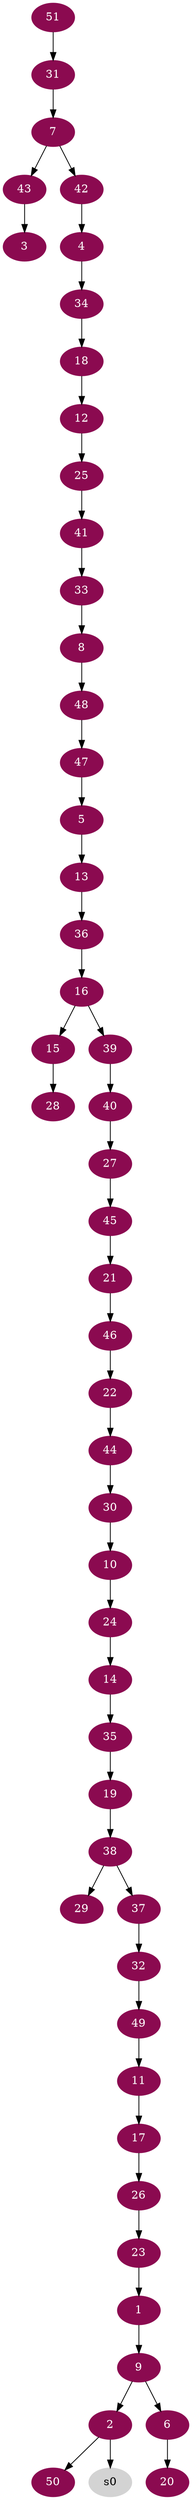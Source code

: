 digraph G {
node [color=deeppink4, style=filled, fontcolor=white];
23 -> 1;
9 -> 2;
43 -> 3;
42 -> 4;
47 -> 5;
9 -> 6;
31 -> 7;
33 -> 8;
1 -> 9;
30 -> 10;
49 -> 11;
18 -> 12;
5 -> 13;
24 -> 14;
16 -> 15;
36 -> 16;
11 -> 17;
34 -> 18;
35 -> 19;
6 -> 20;
45 -> 21;
46 -> 22;
26 -> 23;
10 -> 24;
12 -> 25;
17 -> 26;
40 -> 27;
15 -> 28;
38 -> 29;
44 -> 30;
51 -> 31;
37 -> 32;
41 -> 33;
4 -> 34;
14 -> 35;
13 -> 36;
38 -> 37;
19 -> 38;
16 -> 39;
39 -> 40;
25 -> 41;
7 -> 42;
7 -> 43;
22 -> 44;
27 -> 45;
21 -> 46;
48 -> 47;
8 -> 48;
32 -> 49;
2 -> 50;
node [color=lightgrey, style=filled, fontcolor=black];
2 -> s0;
}
